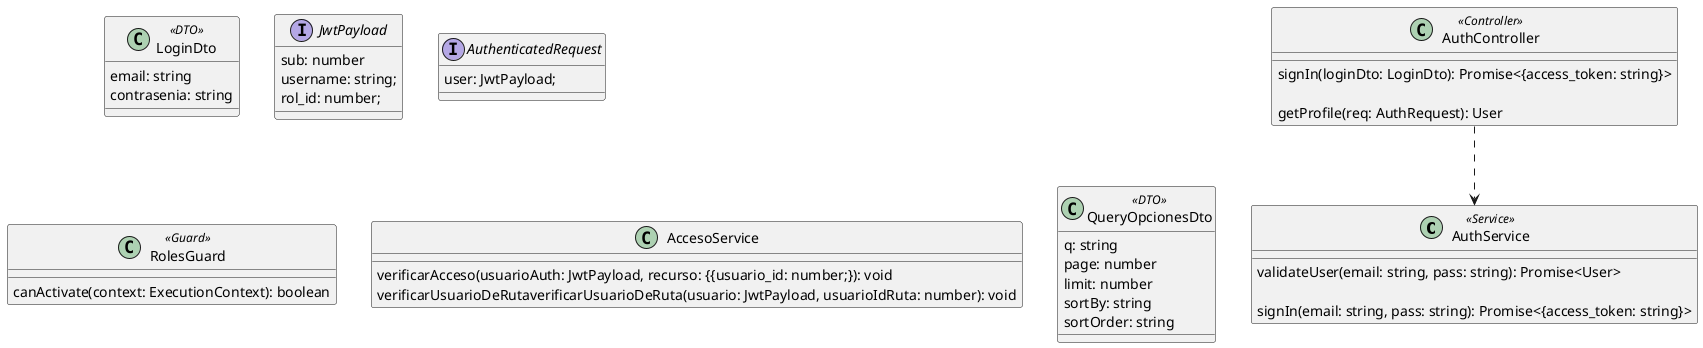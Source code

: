 @startuml AdoptAR

skinparam Linetype ortho

class AuthService <<Service>> {
    validateUser(email: string, pass: string): Promise<User>

    signIn(email: string, pass: string): Promise<{access_token: string}>

}

class AuthController <<Controller>> {

    signIn(loginDto: LoginDto): Promise<{access_token: string}>

    getProfile(req: AuthRequest): User
}

class LoginDto <<DTO>> {
    email: string
    contrasenia: string
}

interface JwtPayload {
    sub: number
    username: string;
    rol_id: number;
}

interface AuthenticatedRequest {
    user: JwtPayload;
}

class RolesGuard <<Guard>> {
    canActivate(context: ExecutionContext): boolean
}

class AccesoService{

    verificarAcceso(usuarioAuth: JwtPayload, recurso: {{usuario_id: number;}): void    
    
    verificarUsuarioDeRutaverificarUsuarioDeRuta(usuario: JwtPayload, usuarioIdRuta: number): void

}

class QueryOpcionesDto <<DTO>> {
    q: string
    page: number
    limit: number
    sortBy: string
    sortOrder: string
}

/' Relaciones '/
AuthController ..> AuthService 

@enduml